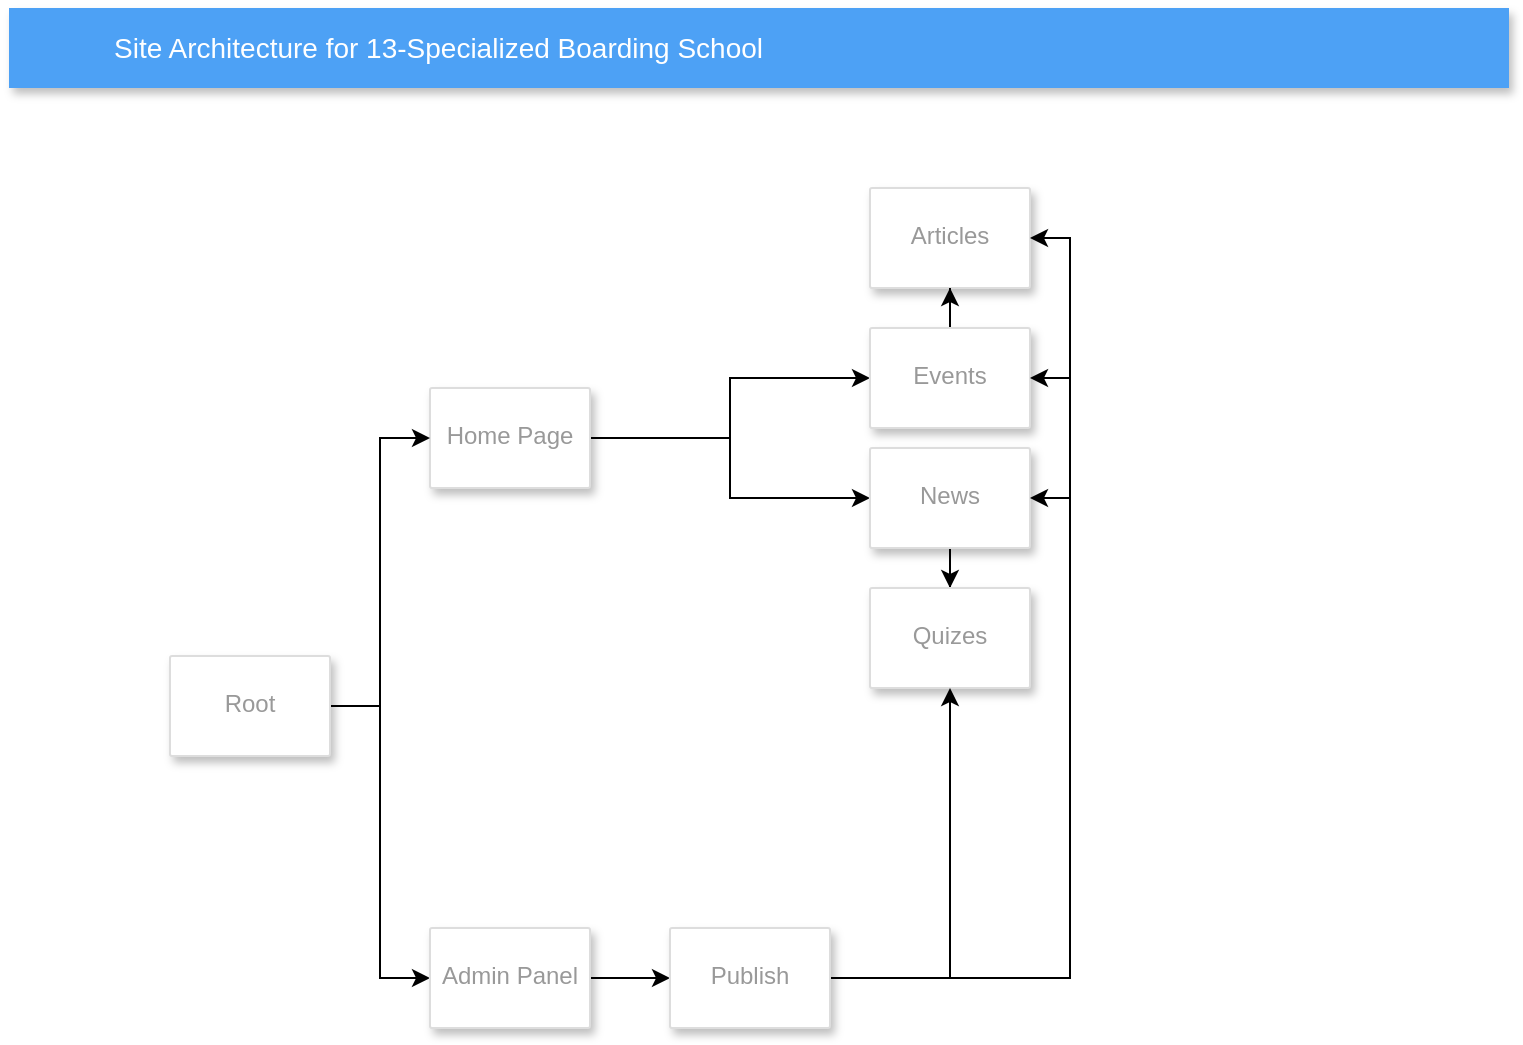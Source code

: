 <mxfile version="13.6.2" type="github">
  <diagram id="f106602c-feb2-e66a-4537-3a34d633f6aa" name="Page-1">
    <mxGraphModel dx="1185" dy="608" grid="1" gridSize="10" guides="1" tooltips="1" connect="1" arrows="1" fold="1" page="1" pageScale="1" pageWidth="1169" pageHeight="827" background="#ffffff" math="0" shadow="0">
      <root>
        <mxCell id="0" />
        <mxCell id="1" parent="0" />
        <mxCell id="2" value="Site Architecture for 13-Specialized Boarding School" style="fillColor=#4DA1F5;strokeColor=none;shadow=1;gradientColor=none;fontSize=14;align=left;spacingLeft=50;fontColor=#ffffff;html=1;" parent="1" vertex="1">
          <mxGeometry x="209.5" y="40" width="750" height="40" as="geometry" />
        </mxCell>
        <mxCell id="WaPbQMGUIpsoT7p3aN8Y-612" value="" style="edgeStyle=orthogonalEdgeStyle;rounded=0;orthogonalLoop=1;jettySize=auto;html=1;" edge="1" parent="1" source="WaPbQMGUIpsoT7p3aN8Y-590" target="WaPbQMGUIpsoT7p3aN8Y-598">
          <mxGeometry relative="1" as="geometry" />
        </mxCell>
        <mxCell id="WaPbQMGUIpsoT7p3aN8Y-615" style="edgeStyle=orthogonalEdgeStyle;rounded=0;orthogonalLoop=1;jettySize=auto;html=1;entryX=0;entryY=0.5;entryDx=0;entryDy=0;" edge="1" parent="1" source="WaPbQMGUIpsoT7p3aN8Y-590" target="WaPbQMGUIpsoT7p3aN8Y-597">
          <mxGeometry relative="1" as="geometry" />
        </mxCell>
        <mxCell id="WaPbQMGUIpsoT7p3aN8Y-590" value="&lt;div&gt;Home Page&lt;/div&gt;&lt;div&gt;&lt;br&gt;&lt;/div&gt;" style="strokeColor=#dddddd;fillColor=#ffffff;shadow=1;strokeWidth=1;rounded=1;absoluteArcSize=1;arcSize=2;labelPosition=center;verticalLabelPosition=middle;align=center;verticalAlign=bottom;spacingLeft=0;fontColor=#999999;fontSize=12;whiteSpace=wrap;spacingBottom=2;html=1;" vertex="1" parent="1">
          <mxGeometry x="420" y="230" width="80" height="50" as="geometry" />
        </mxCell>
        <mxCell id="WaPbQMGUIpsoT7p3aN8Y-596" value="&lt;div&gt;Articles&lt;/div&gt;&lt;div&gt;&lt;br&gt;&lt;/div&gt;" style="strokeColor=#dddddd;fillColor=#ffffff;shadow=1;strokeWidth=1;rounded=1;absoluteArcSize=1;arcSize=2;labelPosition=center;verticalLabelPosition=middle;align=center;verticalAlign=bottom;spacingLeft=0;fontColor=#999999;fontSize=12;whiteSpace=wrap;spacingBottom=2;html=1;" vertex="1" parent="1">
          <mxGeometry x="640" y="130" width="80" height="50" as="geometry" />
        </mxCell>
        <mxCell id="WaPbQMGUIpsoT7p3aN8Y-622" style="edgeStyle=orthogonalEdgeStyle;rounded=0;orthogonalLoop=1;jettySize=auto;html=1;" edge="1" parent="1" source="WaPbQMGUIpsoT7p3aN8Y-597" target="WaPbQMGUIpsoT7p3aN8Y-599">
          <mxGeometry relative="1" as="geometry" />
        </mxCell>
        <mxCell id="WaPbQMGUIpsoT7p3aN8Y-597" value="&lt;div&gt;News&lt;/div&gt;&lt;div&gt;&lt;br&gt;&lt;/div&gt;" style="strokeColor=#dddddd;fillColor=#ffffff;shadow=1;strokeWidth=1;rounded=1;absoluteArcSize=1;arcSize=2;labelPosition=center;verticalLabelPosition=middle;align=center;verticalAlign=bottom;spacingLeft=0;fontColor=#999999;fontSize=12;whiteSpace=wrap;spacingBottom=2;html=1;" vertex="1" parent="1">
          <mxGeometry x="640" y="260" width="80" height="50" as="geometry" />
        </mxCell>
        <mxCell id="WaPbQMGUIpsoT7p3aN8Y-621" style="edgeStyle=orthogonalEdgeStyle;rounded=0;orthogonalLoop=1;jettySize=auto;html=1;entryX=0.5;entryY=1;entryDx=0;entryDy=0;" edge="1" parent="1" source="WaPbQMGUIpsoT7p3aN8Y-598" target="WaPbQMGUIpsoT7p3aN8Y-596">
          <mxGeometry relative="1" as="geometry" />
        </mxCell>
        <mxCell id="WaPbQMGUIpsoT7p3aN8Y-598" value="&lt;div&gt;Events&lt;/div&gt;&lt;div&gt;&lt;br&gt;&lt;/div&gt;" style="strokeColor=#dddddd;fillColor=#ffffff;shadow=1;strokeWidth=1;rounded=1;absoluteArcSize=1;arcSize=2;labelPosition=center;verticalLabelPosition=middle;align=center;verticalAlign=bottom;spacingLeft=0;fontColor=#999999;fontSize=12;whiteSpace=wrap;spacingBottom=2;html=1;" vertex="1" parent="1">
          <mxGeometry x="640" y="200" width="80" height="50" as="geometry" />
        </mxCell>
        <mxCell id="WaPbQMGUIpsoT7p3aN8Y-599" value="&lt;div&gt;Quizes&lt;/div&gt;&lt;div&gt;&lt;br&gt;&lt;/div&gt;" style="strokeColor=#dddddd;fillColor=#ffffff;shadow=1;strokeWidth=1;rounded=1;absoluteArcSize=1;arcSize=2;labelPosition=center;verticalLabelPosition=middle;align=center;verticalAlign=bottom;spacingLeft=0;fontColor=#999999;fontSize=12;whiteSpace=wrap;spacingBottom=2;html=1;" vertex="1" parent="1">
          <mxGeometry x="640" y="330" width="80" height="50" as="geometry" />
        </mxCell>
        <mxCell id="WaPbQMGUIpsoT7p3aN8Y-624" style="edgeStyle=orthogonalEdgeStyle;rounded=0;orthogonalLoop=1;jettySize=auto;html=1;entryX=0;entryY=0.5;entryDx=0;entryDy=0;" edge="1" parent="1" source="WaPbQMGUIpsoT7p3aN8Y-623" target="WaPbQMGUIpsoT7p3aN8Y-590">
          <mxGeometry relative="1" as="geometry" />
        </mxCell>
        <mxCell id="WaPbQMGUIpsoT7p3aN8Y-626" style="edgeStyle=orthogonalEdgeStyle;rounded=0;orthogonalLoop=1;jettySize=auto;html=1;entryX=0;entryY=0.5;entryDx=0;entryDy=0;" edge="1" parent="1" source="WaPbQMGUIpsoT7p3aN8Y-623" target="WaPbQMGUIpsoT7p3aN8Y-625">
          <mxGeometry relative="1" as="geometry" />
        </mxCell>
        <mxCell id="WaPbQMGUIpsoT7p3aN8Y-623" value="&lt;div&gt;Root&lt;/div&gt;&lt;div&gt;&lt;br&gt;&lt;/div&gt;" style="strokeColor=#dddddd;fillColor=#ffffff;shadow=1;strokeWidth=1;rounded=1;absoluteArcSize=1;arcSize=2;labelPosition=center;verticalLabelPosition=middle;align=center;verticalAlign=bottom;spacingLeft=0;fontColor=#999999;fontSize=12;whiteSpace=wrap;spacingBottom=2;html=1;" vertex="1" parent="1">
          <mxGeometry x="290" y="364" width="80" height="50" as="geometry" />
        </mxCell>
        <mxCell id="WaPbQMGUIpsoT7p3aN8Y-629" style="edgeStyle=orthogonalEdgeStyle;rounded=0;orthogonalLoop=1;jettySize=auto;html=1;entryX=0;entryY=0.5;entryDx=0;entryDy=0;" edge="1" parent="1" source="WaPbQMGUIpsoT7p3aN8Y-625" target="WaPbQMGUIpsoT7p3aN8Y-628">
          <mxGeometry relative="1" as="geometry" />
        </mxCell>
        <mxCell id="WaPbQMGUIpsoT7p3aN8Y-625" value="&lt;div&gt;Admin Panel&lt;/div&gt;&lt;div&gt;&lt;br&gt;&lt;/div&gt;" style="strokeColor=#dddddd;fillColor=#ffffff;shadow=1;strokeWidth=1;rounded=1;absoluteArcSize=1;arcSize=2;labelPosition=center;verticalLabelPosition=middle;align=center;verticalAlign=bottom;spacingLeft=0;fontColor=#999999;fontSize=12;whiteSpace=wrap;spacingBottom=2;html=1;" vertex="1" parent="1">
          <mxGeometry x="420" y="500" width="80" height="50" as="geometry" />
        </mxCell>
        <mxCell id="WaPbQMGUIpsoT7p3aN8Y-630" style="edgeStyle=orthogonalEdgeStyle;rounded=0;orthogonalLoop=1;jettySize=auto;html=1;entryX=0.5;entryY=1;entryDx=0;entryDy=0;" edge="1" parent="1" source="WaPbQMGUIpsoT7p3aN8Y-628" target="WaPbQMGUIpsoT7p3aN8Y-599">
          <mxGeometry relative="1" as="geometry" />
        </mxCell>
        <mxCell id="WaPbQMGUIpsoT7p3aN8Y-631" style="edgeStyle=orthogonalEdgeStyle;rounded=0;orthogonalLoop=1;jettySize=auto;html=1;entryX=1;entryY=0.5;entryDx=0;entryDy=0;" edge="1" parent="1" source="WaPbQMGUIpsoT7p3aN8Y-628" target="WaPbQMGUIpsoT7p3aN8Y-597">
          <mxGeometry relative="1" as="geometry" />
        </mxCell>
        <mxCell id="WaPbQMGUIpsoT7p3aN8Y-634" style="edgeStyle=orthogonalEdgeStyle;rounded=0;orthogonalLoop=1;jettySize=auto;html=1;entryX=1;entryY=0.5;entryDx=0;entryDy=0;" edge="1" parent="1" source="WaPbQMGUIpsoT7p3aN8Y-628" target="WaPbQMGUIpsoT7p3aN8Y-598">
          <mxGeometry relative="1" as="geometry" />
        </mxCell>
        <mxCell id="WaPbQMGUIpsoT7p3aN8Y-635" style="edgeStyle=orthogonalEdgeStyle;rounded=0;orthogonalLoop=1;jettySize=auto;html=1;entryX=1;entryY=0.5;entryDx=0;entryDy=0;" edge="1" parent="1" source="WaPbQMGUIpsoT7p3aN8Y-628" target="WaPbQMGUIpsoT7p3aN8Y-596">
          <mxGeometry relative="1" as="geometry" />
        </mxCell>
        <mxCell id="WaPbQMGUIpsoT7p3aN8Y-628" value="&lt;div&gt;Publish&lt;/div&gt;&lt;div&gt;&lt;br&gt;&lt;/div&gt;" style="strokeColor=#dddddd;fillColor=#ffffff;shadow=1;strokeWidth=1;rounded=1;absoluteArcSize=1;arcSize=2;labelPosition=center;verticalLabelPosition=middle;align=center;verticalAlign=bottom;spacingLeft=0;fontColor=#999999;fontSize=12;whiteSpace=wrap;spacingBottom=2;html=1;" vertex="1" parent="1">
          <mxGeometry x="540" y="500" width="80" height="50" as="geometry" />
        </mxCell>
      </root>
    </mxGraphModel>
  </diagram>
</mxfile>
